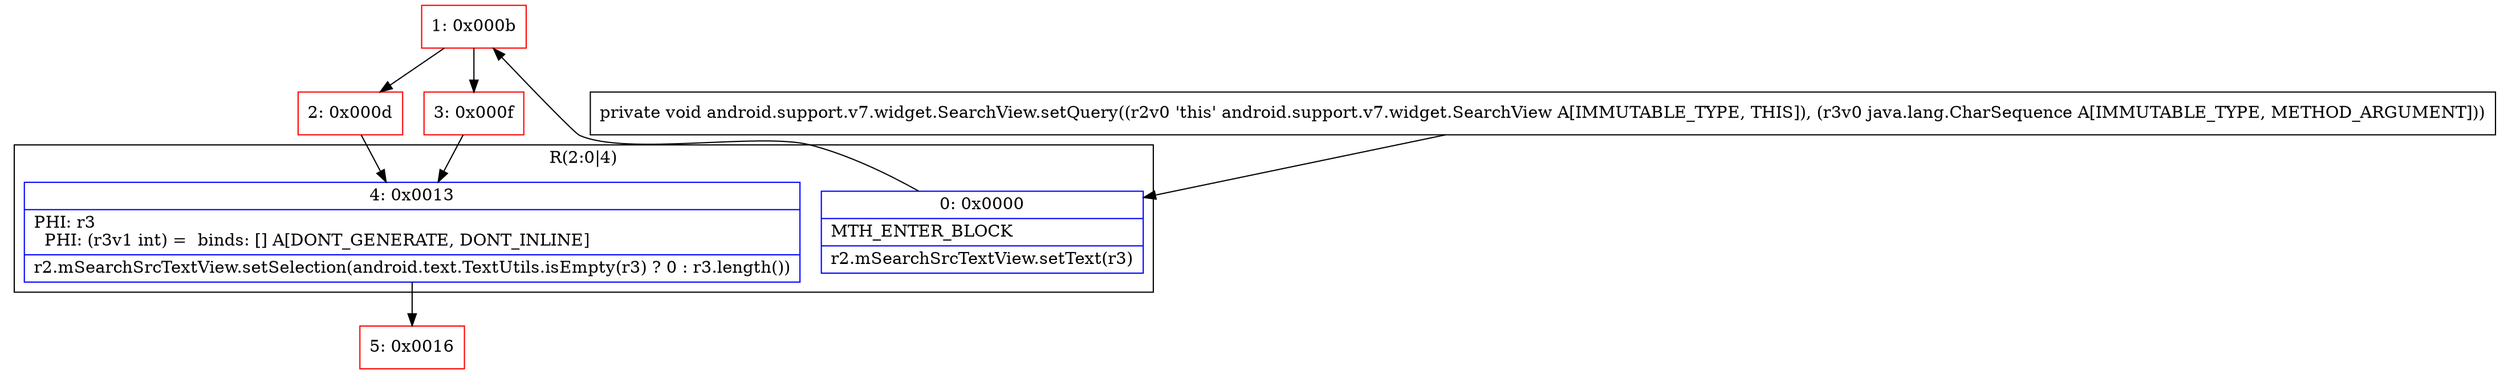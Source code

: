 digraph "CFG forandroid.support.v7.widget.SearchView.setQuery(Ljava\/lang\/CharSequence;)V" {
subgraph cluster_Region_1199722227 {
label = "R(2:0|4)";
node [shape=record,color=blue];
Node_0 [shape=record,label="{0\:\ 0x0000|MTH_ENTER_BLOCK\l|r2.mSearchSrcTextView.setText(r3)\l}"];
Node_4 [shape=record,label="{4\:\ 0x0013|PHI: r3 \l  PHI: (r3v1 int) =  binds: [] A[DONT_GENERATE, DONT_INLINE]\l|r2.mSearchSrcTextView.setSelection(android.text.TextUtils.isEmpty(r3) ? 0 : r3.length())\l}"];
}
Node_1 [shape=record,color=red,label="{1\:\ 0x000b}"];
Node_2 [shape=record,color=red,label="{2\:\ 0x000d}"];
Node_3 [shape=record,color=red,label="{3\:\ 0x000f}"];
Node_5 [shape=record,color=red,label="{5\:\ 0x0016}"];
MethodNode[shape=record,label="{private void android.support.v7.widget.SearchView.setQuery((r2v0 'this' android.support.v7.widget.SearchView A[IMMUTABLE_TYPE, THIS]), (r3v0 java.lang.CharSequence A[IMMUTABLE_TYPE, METHOD_ARGUMENT])) }"];
MethodNode -> Node_0;
Node_0 -> Node_1;
Node_4 -> Node_5;
Node_1 -> Node_2;
Node_1 -> Node_3;
Node_2 -> Node_4;
Node_3 -> Node_4;
}

